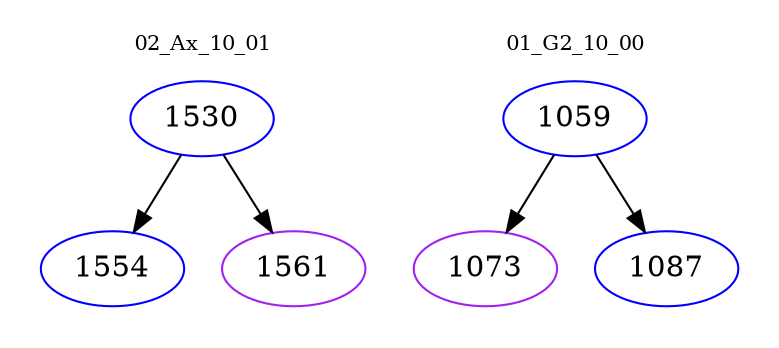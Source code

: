digraph{
subgraph cluster_0 {
color = white
label = "02_Ax_10_01";
fontsize=10;
T0_1530 [label="1530", color="blue"]
T0_1530 -> T0_1554 [color="black"]
T0_1554 [label="1554", color="blue"]
T0_1530 -> T0_1561 [color="black"]
T0_1561 [label="1561", color="purple"]
}
subgraph cluster_1 {
color = white
label = "01_G2_10_00";
fontsize=10;
T1_1059 [label="1059", color="blue"]
T1_1059 -> T1_1073 [color="black"]
T1_1073 [label="1073", color="purple"]
T1_1059 -> T1_1087 [color="black"]
T1_1087 [label="1087", color="blue"]
}
}
